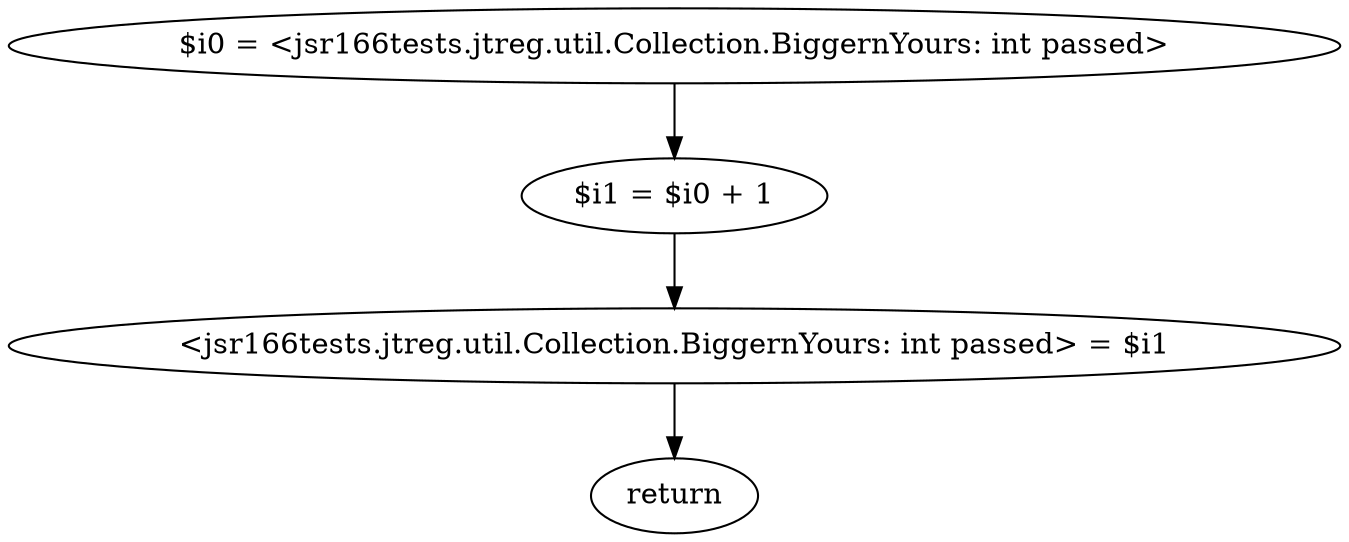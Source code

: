 digraph "unitGraph" {
    "$i0 = <jsr166tests.jtreg.util.Collection.BiggernYours: int passed>"
    "$i1 = $i0 + 1"
    "<jsr166tests.jtreg.util.Collection.BiggernYours: int passed> = $i1"
    "return"
    "$i0 = <jsr166tests.jtreg.util.Collection.BiggernYours: int passed>"->"$i1 = $i0 + 1";
    "$i1 = $i0 + 1"->"<jsr166tests.jtreg.util.Collection.BiggernYours: int passed> = $i1";
    "<jsr166tests.jtreg.util.Collection.BiggernYours: int passed> = $i1"->"return";
}

